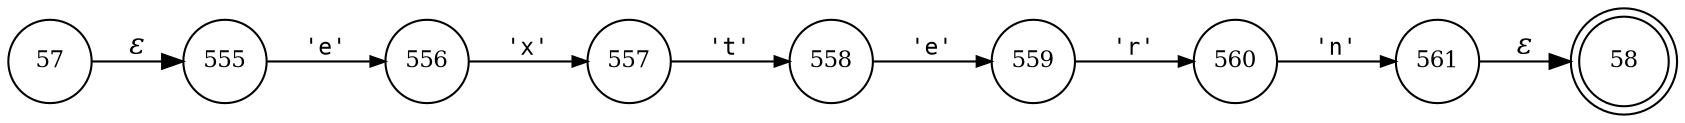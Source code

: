 digraph ATN {
rankdir=LR;
s58[fontsize=11, label="58", shape=doublecircle, fixedsize=true, width=.6];
s560[fontsize=11,label="560", shape=circle, fixedsize=true, width=.55, peripheries=1];
s561[fontsize=11,label="561", shape=circle, fixedsize=true, width=.55, peripheries=1];
s57[fontsize=11,label="57", shape=circle, fixedsize=true, width=.55, peripheries=1];
s555[fontsize=11,label="555", shape=circle, fixedsize=true, width=.55, peripheries=1];
s556[fontsize=11,label="556", shape=circle, fixedsize=true, width=.55, peripheries=1];
s557[fontsize=11,label="557", shape=circle, fixedsize=true, width=.55, peripheries=1];
s558[fontsize=11,label="558", shape=circle, fixedsize=true, width=.55, peripheries=1];
s559[fontsize=11,label="559", shape=circle, fixedsize=true, width=.55, peripheries=1];
s57 -> s555 [fontname="Times-Italic", label="&epsilon;"];
s555 -> s556 [fontsize=11, fontname="Courier", arrowsize=.7, label = "'e'", arrowhead = normal];
s556 -> s557 [fontsize=11, fontname="Courier", arrowsize=.7, label = "'x'", arrowhead = normal];
s557 -> s558 [fontsize=11, fontname="Courier", arrowsize=.7, label = "'t'", arrowhead = normal];
s558 -> s559 [fontsize=11, fontname="Courier", arrowsize=.7, label = "'e'", arrowhead = normal];
s559 -> s560 [fontsize=11, fontname="Courier", arrowsize=.7, label = "'r'", arrowhead = normal];
s560 -> s561 [fontsize=11, fontname="Courier", arrowsize=.7, label = "'n'", arrowhead = normal];
s561 -> s58 [fontname="Times-Italic", label="&epsilon;"];
}
